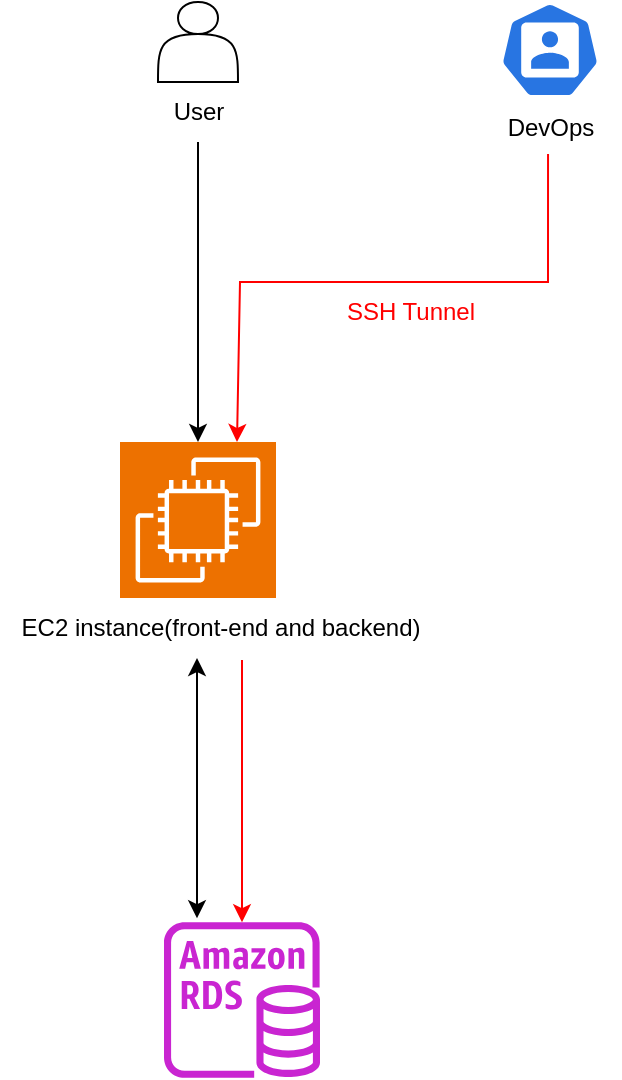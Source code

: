 <mxfile version="26.1.0">
  <diagram name="Page-1" id="p6ux04nATETKhKQaoALp">
    <mxGraphModel dx="788" dy="664" grid="1" gridSize="10" guides="1" tooltips="1" connect="1" arrows="1" fold="1" page="1" pageScale="1" pageWidth="827" pageHeight="1169" math="0" shadow="0">
      <root>
        <mxCell id="0" />
        <mxCell id="1" parent="0" />
        <mxCell id="GIx_utv8iZvYDrLc7T0r-1" value="" style="sketch=0;points=[[0,0,0],[0.25,0,0],[0.5,0,0],[0.75,0,0],[1,0,0],[0,1,0],[0.25,1,0],[0.5,1,0],[0.75,1,0],[1,1,0],[0,0.25,0],[0,0.5,0],[0,0.75,0],[1,0.25,0],[1,0.5,0],[1,0.75,0]];outlineConnect=0;fontColor=#232F3E;fillColor=#ED7100;strokeColor=#ffffff;dashed=0;verticalLabelPosition=bottom;verticalAlign=top;align=center;html=1;fontSize=12;fontStyle=0;aspect=fixed;shape=mxgraph.aws4.resourceIcon;resIcon=mxgraph.aws4.ec2;" vertex="1" parent="1">
          <mxGeometry x="370" y="300" width="78" height="78" as="geometry" />
        </mxCell>
        <mxCell id="GIx_utv8iZvYDrLc7T0r-2" value="EC2 instance(front-end and backend)" style="text;html=1;align=center;verticalAlign=middle;resizable=0;points=[];autosize=1;strokeColor=none;fillColor=none;" vertex="1" parent="1">
          <mxGeometry x="310" y="378" width="220" height="30" as="geometry" />
        </mxCell>
        <mxCell id="GIx_utv8iZvYDrLc7T0r-4" value="" style="sketch=0;outlineConnect=0;fontColor=#232F3E;gradientColor=none;fillColor=#C925D1;strokeColor=none;dashed=0;verticalLabelPosition=bottom;verticalAlign=top;align=center;html=1;fontSize=12;fontStyle=0;aspect=fixed;pointerEvents=1;shape=mxgraph.aws4.rds_instance;" vertex="1" parent="1">
          <mxGeometry x="392" y="540" width="78" height="78" as="geometry" />
        </mxCell>
        <mxCell id="GIx_utv8iZvYDrLc7T0r-6" value="" style="endArrow=classic;startArrow=classic;html=1;rounded=0;entryX=0.45;entryY=1.067;entryDx=0;entryDy=0;entryPerimeter=0;" edge="1" parent="1">
          <mxGeometry width="50" height="50" relative="1" as="geometry">
            <mxPoint x="408.5" y="538.087" as="sourcePoint" />
            <mxPoint x="408.5" y="408" as="targetPoint" />
          </mxGeometry>
        </mxCell>
        <mxCell id="GIx_utv8iZvYDrLc7T0r-7" value="" style="shape=actor;whiteSpace=wrap;html=1;" vertex="1" parent="1">
          <mxGeometry x="389" y="80" width="40" height="40" as="geometry" />
        </mxCell>
        <mxCell id="GIx_utv8iZvYDrLc7T0r-8" value="User" style="text;html=1;align=center;verticalAlign=middle;resizable=0;points=[];autosize=1;strokeColor=none;fillColor=none;" vertex="1" parent="1">
          <mxGeometry x="384" y="120" width="50" height="30" as="geometry" />
        </mxCell>
        <mxCell id="GIx_utv8iZvYDrLc7T0r-9" value="" style="endArrow=classic;html=1;rounded=0;exitX=0.5;exitY=1;exitDx=0;exitDy=0;exitPerimeter=0;entryX=0.5;entryY=0;entryDx=0;entryDy=0;entryPerimeter=0;" edge="1" parent="1" source="GIx_utv8iZvYDrLc7T0r-8" target="GIx_utv8iZvYDrLc7T0r-1">
          <mxGeometry width="50" height="50" relative="1" as="geometry">
            <mxPoint x="380" y="360" as="sourcePoint" />
            <mxPoint x="430" y="310" as="targetPoint" />
          </mxGeometry>
        </mxCell>
        <mxCell id="GIx_utv8iZvYDrLc7T0r-10" value="" style="aspect=fixed;sketch=0;html=1;dashed=0;whitespace=wrap;verticalLabelPosition=bottom;verticalAlign=top;fillColor=#2875E2;strokeColor=#ffffff;points=[[0.005,0.63,0],[0.1,0.2,0],[0.9,0.2,0],[0.5,0,0],[0.995,0.63,0],[0.72,0.99,0],[0.5,1,0],[0.28,0.99,0]];shape=mxgraph.kubernetes.icon2;prIcon=user" vertex="1" parent="1">
          <mxGeometry x="560" y="80" width="50" height="48" as="geometry" />
        </mxCell>
        <mxCell id="GIx_utv8iZvYDrLc7T0r-13" value="DevOps" style="text;html=1;align=center;verticalAlign=middle;resizable=0;points=[];autosize=1;strokeColor=none;fillColor=none;" vertex="1" parent="1">
          <mxGeometry x="550" y="128" width="70" height="30" as="geometry" />
        </mxCell>
        <mxCell id="GIx_utv8iZvYDrLc7T0r-14" value="" style="endArrow=classic;html=1;rounded=0;exitX=0.486;exitY=0.933;exitDx=0;exitDy=0;exitPerimeter=0;entryX=0.75;entryY=0;entryDx=0;entryDy=0;entryPerimeter=0;strokeColor=#FF0000;" edge="1" parent="1" source="GIx_utv8iZvYDrLc7T0r-13" target="GIx_utv8iZvYDrLc7T0r-1">
          <mxGeometry width="50" height="50" relative="1" as="geometry">
            <mxPoint x="400" y="380" as="sourcePoint" />
            <mxPoint x="450" y="330" as="targetPoint" />
            <Array as="points">
              <mxPoint x="584" y="220" />
              <mxPoint x="430" y="220" />
            </Array>
          </mxGeometry>
        </mxCell>
        <mxCell id="GIx_utv8iZvYDrLc7T0r-15" value="SSH Tunnel" style="text;html=1;align=center;verticalAlign=middle;resizable=0;points=[];autosize=1;strokeColor=none;fillColor=none;rotation=0;fontColor=#FF0000;" vertex="1" parent="1">
          <mxGeometry x="470" y="220" width="90" height="30" as="geometry" />
        </mxCell>
        <mxCell id="GIx_utv8iZvYDrLc7T0r-18" value="" style="endArrow=classic;html=1;rounded=0;exitX=0.55;exitY=1.033;exitDx=0;exitDy=0;exitPerimeter=0;fontColor=#FF0000;strokeColor=#FF0000;" edge="1" parent="1" source="GIx_utv8iZvYDrLc7T0r-2" target="GIx_utv8iZvYDrLc7T0r-4">
          <mxGeometry width="50" height="50" relative="1" as="geometry">
            <mxPoint x="400" y="380" as="sourcePoint" />
            <mxPoint x="450" y="330" as="targetPoint" />
          </mxGeometry>
        </mxCell>
      </root>
    </mxGraphModel>
  </diagram>
</mxfile>
